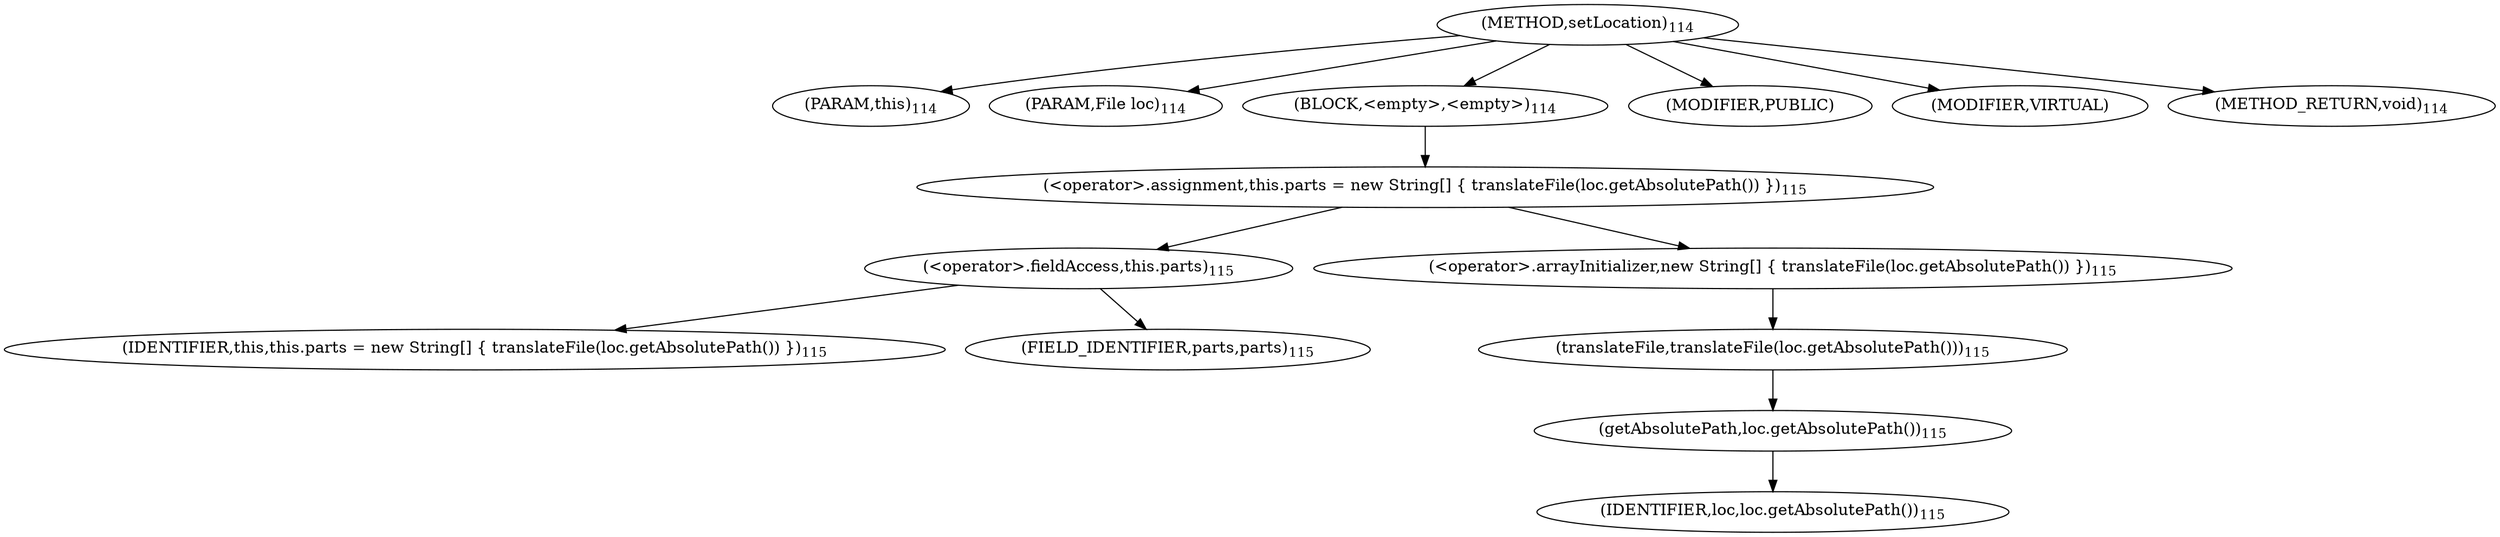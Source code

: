 digraph "setLocation" {  
"119" [label = <(METHOD,setLocation)<SUB>114</SUB>> ]
"120" [label = <(PARAM,this)<SUB>114</SUB>> ]
"121" [label = <(PARAM,File loc)<SUB>114</SUB>> ]
"122" [label = <(BLOCK,&lt;empty&gt;,&lt;empty&gt;)<SUB>114</SUB>> ]
"123" [label = <(&lt;operator&gt;.assignment,this.parts = new String[] { translateFile(loc.getAbsolutePath()) })<SUB>115</SUB>> ]
"124" [label = <(&lt;operator&gt;.fieldAccess,this.parts)<SUB>115</SUB>> ]
"125" [label = <(IDENTIFIER,this,this.parts = new String[] { translateFile(loc.getAbsolutePath()) })<SUB>115</SUB>> ]
"126" [label = <(FIELD_IDENTIFIER,parts,parts)<SUB>115</SUB>> ]
"127" [label = <(&lt;operator&gt;.arrayInitializer,new String[] { translateFile(loc.getAbsolutePath()) })<SUB>115</SUB>> ]
"128" [label = <(translateFile,translateFile(loc.getAbsolutePath()))<SUB>115</SUB>> ]
"129" [label = <(getAbsolutePath,loc.getAbsolutePath())<SUB>115</SUB>> ]
"130" [label = <(IDENTIFIER,loc,loc.getAbsolutePath())<SUB>115</SUB>> ]
"131" [label = <(MODIFIER,PUBLIC)> ]
"132" [label = <(MODIFIER,VIRTUAL)> ]
"133" [label = <(METHOD_RETURN,void)<SUB>114</SUB>> ]
  "119" -> "120" 
  "119" -> "121" 
  "119" -> "122" 
  "119" -> "131" 
  "119" -> "132" 
  "119" -> "133" 
  "122" -> "123" 
  "123" -> "124" 
  "123" -> "127" 
  "124" -> "125" 
  "124" -> "126" 
  "127" -> "128" 
  "128" -> "129" 
  "129" -> "130" 
}
